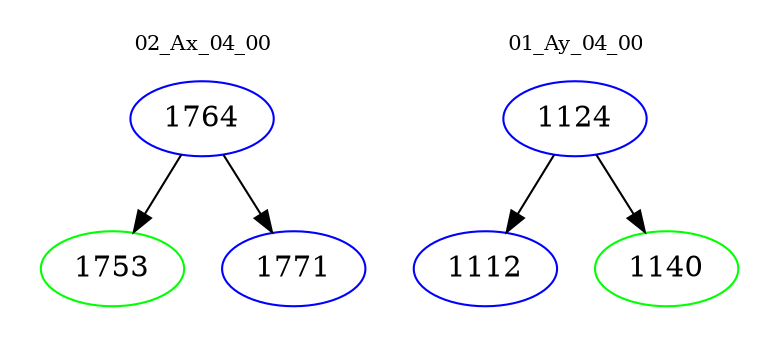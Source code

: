 digraph{
subgraph cluster_0 {
color = white
label = "02_Ax_04_00";
fontsize=10;
T0_1764 [label="1764", color="blue"]
T0_1764 -> T0_1753 [color="black"]
T0_1753 [label="1753", color="green"]
T0_1764 -> T0_1771 [color="black"]
T0_1771 [label="1771", color="blue"]
}
subgraph cluster_1 {
color = white
label = "01_Ay_04_00";
fontsize=10;
T1_1124 [label="1124", color="blue"]
T1_1124 -> T1_1112 [color="black"]
T1_1112 [label="1112", color="blue"]
T1_1124 -> T1_1140 [color="black"]
T1_1140 [label="1140", color="green"]
}
}
